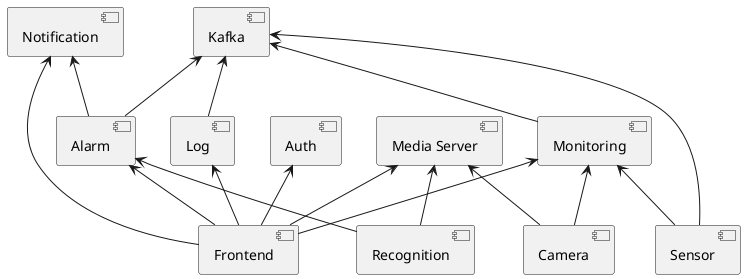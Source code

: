 @startuml
'https://plantuml.com/component-diagram

component Kafka
component Frontend
component Auth
component Monitoring
component Alarm
component Notification
component Recognition
component Log
component "Media Server" as MediaServer
component Sensor
component Camera

Sensor -up-> Kafka
Monitoring -up-> Kafka
Log -up-> Kafka
Alarm -up-> Kafka
Frontend -up-> Auth
Frontend -up-> Notification
Frontend -up-> Monitoring
Frontend -up-> Alarm
Frontend -up-> MediaServer
Sensor -up-> Monitoring
Camera -up-> Monitoring
Camera -up-> MediaServer
Alarm -up-> Notification
Recognition -up-> Alarm
Recognition -up-> MediaServer
Frontend -up-> Log


@enduml
